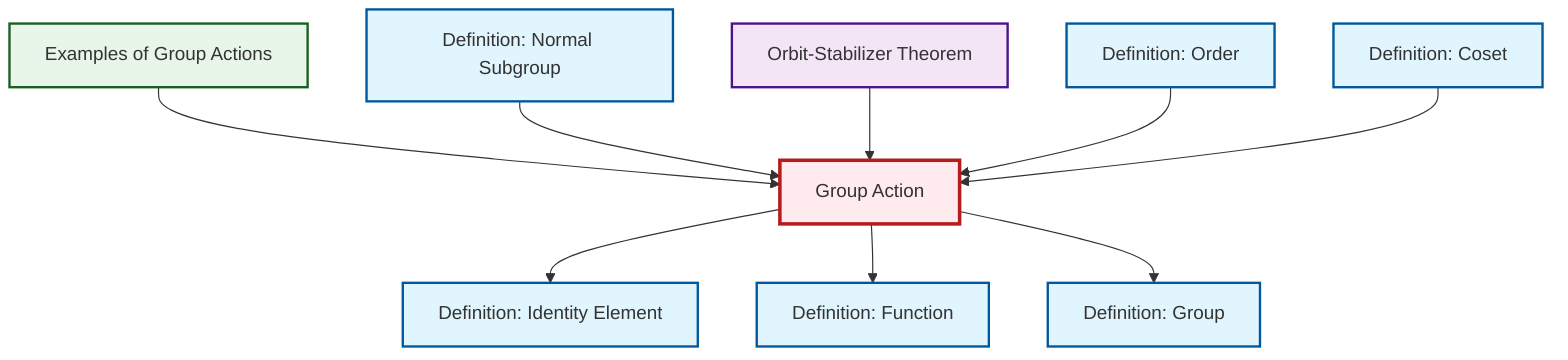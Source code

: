 graph TD
    classDef definition fill:#e1f5fe,stroke:#01579b,stroke-width:2px
    classDef theorem fill:#f3e5f5,stroke:#4a148c,stroke-width:2px
    classDef axiom fill:#fff3e0,stroke:#e65100,stroke-width:2px
    classDef example fill:#e8f5e9,stroke:#1b5e20,stroke-width:2px
    classDef current fill:#ffebee,stroke:#b71c1c,stroke-width:3px
    ex-group-action-examples["Examples of Group Actions"]:::example
    def-function["Definition: Function"]:::definition
    thm-orbit-stabilizer["Orbit-Stabilizer Theorem"]:::theorem
    def-coset["Definition: Coset"]:::definition
    def-identity-element["Definition: Identity Element"]:::definition
    def-normal-subgroup["Definition: Normal Subgroup"]:::definition
    def-order["Definition: Order"]:::definition
    def-group["Definition: Group"]:::definition
    def-group-action["Group Action"]:::definition
    def-group-action --> def-identity-element
    ex-group-action-examples --> def-group-action
    def-normal-subgroup --> def-group-action
    thm-orbit-stabilizer --> def-group-action
    def-group-action --> def-function
    def-group-action --> def-group
    def-order --> def-group-action
    def-coset --> def-group-action
    class def-group-action current